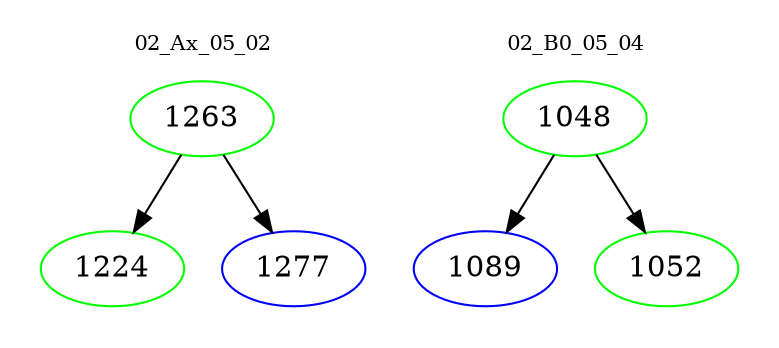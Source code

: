 digraph{
subgraph cluster_0 {
color = white
label = "02_Ax_05_02";
fontsize=10;
T0_1263 [label="1263", color="green"]
T0_1263 -> T0_1224 [color="black"]
T0_1224 [label="1224", color="green"]
T0_1263 -> T0_1277 [color="black"]
T0_1277 [label="1277", color="blue"]
}
subgraph cluster_1 {
color = white
label = "02_B0_05_04";
fontsize=10;
T1_1048 [label="1048", color="green"]
T1_1048 -> T1_1089 [color="black"]
T1_1089 [label="1089", color="blue"]
T1_1048 -> T1_1052 [color="black"]
T1_1052 [label="1052", color="green"]
}
}
